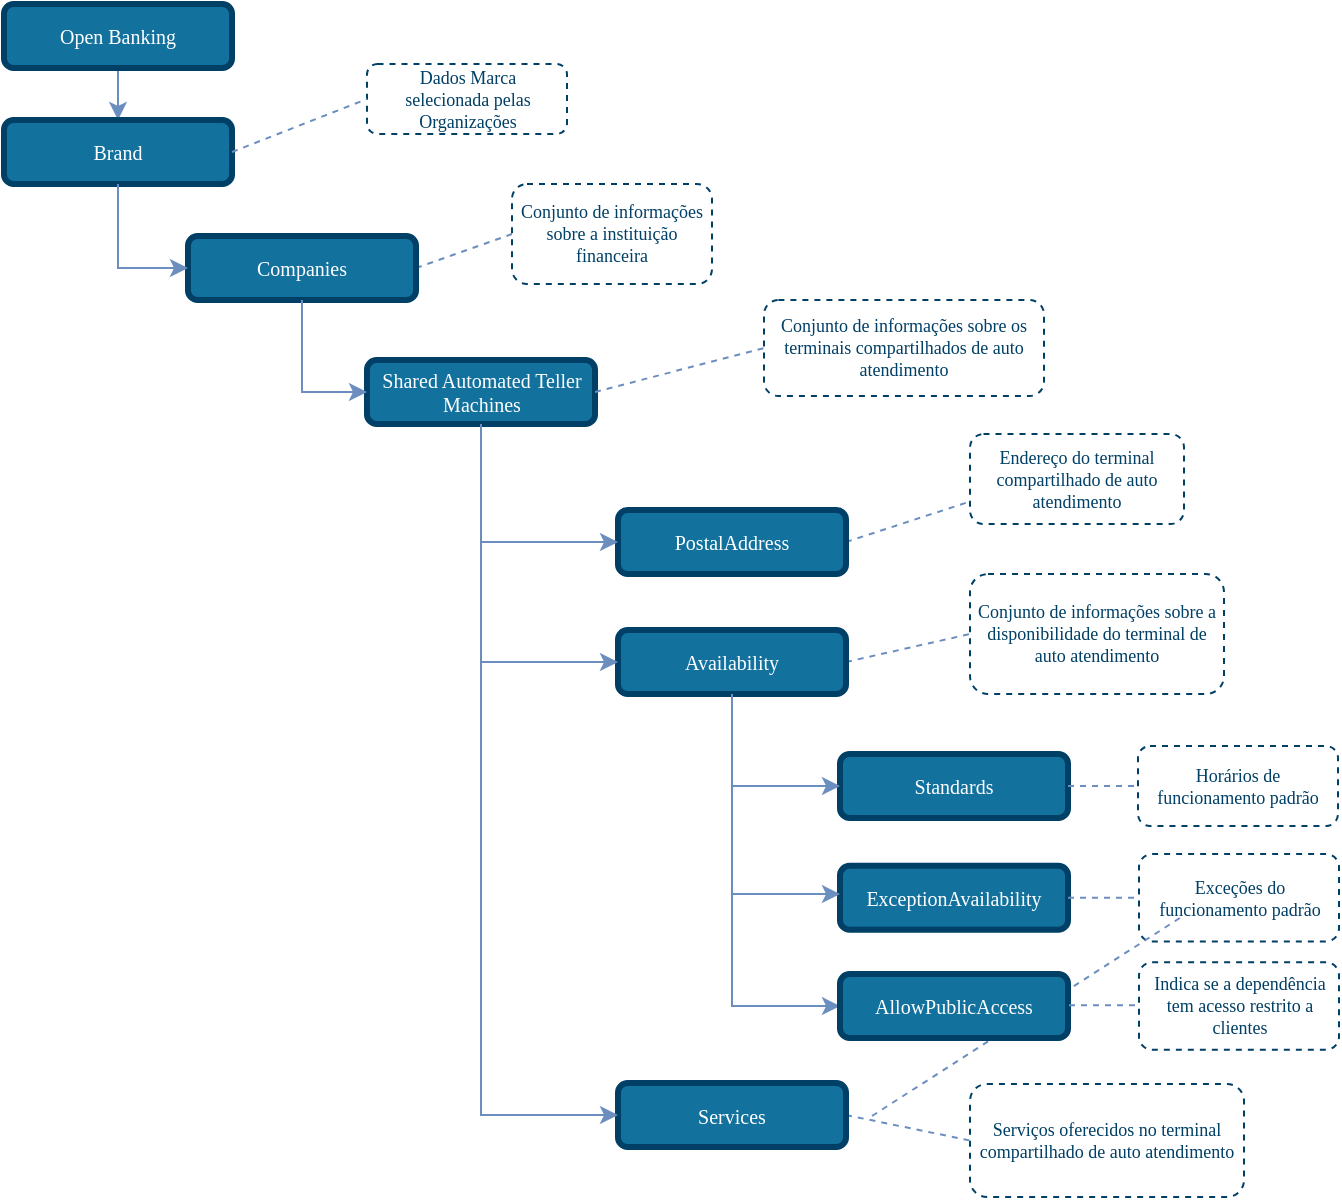 <mxfile version="13.7.9" type="device"><diagram id="pwx9f-JPc5i2mSrcDJkJ" name="Page-1"><mxGraphModel dx="1422" dy="862" grid="1" gridSize="10" guides="1" tooltips="1" connect="1" arrows="1" fold="1" page="1" pageScale="1" pageWidth="827" pageHeight="1169" math="0" shadow="0"><root><mxCell id="0"/><mxCell id="1" parent="0"/><mxCell id="CP8brj2QoUajFCljk4hs-6" style="edgeStyle=orthogonalEdgeStyle;rounded=0;orthogonalLoop=1;jettySize=auto;html=1;exitX=0.5;exitY=1;exitDx=0;exitDy=0;entryX=0.5;entryY=0;entryDx=0;entryDy=0;endSize=6;fillColor=#dae8fc;strokeColor=#6c8ebf;comic=0;shadow=0;backgroundOutline=0;snapToPoint=0;fixDash=0;endArrow=classic;endFill=1;" parent="1" source="CP8brj2QoUajFCljk4hs-1" target="K7QmRaTlfAqMgjyaSpq7-1" edge="1"><mxGeometry relative="1" as="geometry"><mxPoint x="217" y="110" as="targetPoint"/><Array as="points"><mxPoint x="217" y="75"/><mxPoint x="217" y="100"/></Array></mxGeometry></mxCell><mxCell id="CP8brj2QoUajFCljk4hs-1" value="Open Banking" style="rounded=1;whiteSpace=wrap;html=1;comic=0;shadow=0;backgroundOutline=0;snapToPoint=0;fixDash=0;strokeWidth=3;fontFamily=Verdana;fontStyle=0;labelBackgroundColor=none;labelBorderColor=none;fontSize=10;fillColor=#13719E;strokeColor=#003F66;fontColor=#ffffff;" parent="1" vertex="1"><mxGeometry x="160" y="45" width="114" height="32" as="geometry"/></mxCell><mxCell id="s8GSPq7UgO-F03P1_zAw-17" style="edgeStyle=none;rounded=1;orthogonalLoop=1;jettySize=auto;html=1;exitX=1;exitY=0.5;exitDx=0;exitDy=0;entryX=0;entryY=0.5;entryDx=0;entryDy=0;dashed=1;endArrow=none;endFill=0;endSize=6;strokeColor=#6C8EBF;" parent="1" source="skdPaxOKUVVu9bfk-Ge9-1" target="CP8brj2QoUajFCljk4hs-20" edge="1"><mxGeometry relative="1" as="geometry"/></mxCell><mxCell id="s8GSPq7UgO-F03P1_zAw-22" style="edgeStyle=none;rounded=1;orthogonalLoop=1;jettySize=auto;html=1;exitX=1;exitY=0.5;exitDx=0;exitDy=0;entryX=0;entryY=0.5;entryDx=0;entryDy=0;dashed=1;endArrow=none;endFill=0;endSize=6;strokeColor=#6C8EBF;" parent="1" source="CP8brj2QoUajFCljk4hs-12" target="s8GSPq7UgO-F03P1_zAw-21" edge="1"><mxGeometry relative="1" as="geometry"/></mxCell><mxCell id="CP8brj2QoUajFCljk4hs-12" value="Services" style="rounded=1;whiteSpace=wrap;html=1;comic=0;shadow=0;backgroundOutline=0;snapToPoint=0;fixDash=0;strokeWidth=3;fontFamily=Verdana;fontStyle=0;labelBackgroundColor=none;labelBorderColor=none;fontSize=10;fillColor=#13719E;strokeColor=#003F66;fontColor=#ffffff;" parent="1" vertex="1"><mxGeometry x="467" y="584.5" width="114" height="32" as="geometry"/></mxCell><mxCell id="CP8brj2QoUajFCljk4hs-20" value="&lt;font style=&quot;font-size: 9px&quot;&gt;Conjunto de informações sobre a instituição financeira&lt;/font&gt;" style="rounded=1;whiteSpace=wrap;html=1;shadow=0;comic=0;strokeColor=#003F66;strokeWidth=1;fillColor=#ffffff;gradientColor=#ffffff;fontFamily=Verdana;fontSize=9;fontColor=#003F66;dashed=1;spacingLeft=5;spacing=0;spacingRight=5;spacingBottom=5;spacingTop=5;align=center;verticalAlign=middle;" parent="1" vertex="1"><mxGeometry x="414" y="135" width="100" height="50" as="geometry"/></mxCell><mxCell id="s8GSPq7UgO-F03P1_zAw-1" value="Shared Automated Teller Machines" style="rounded=1;whiteSpace=wrap;html=1;comic=0;shadow=0;backgroundOutline=0;snapToPoint=0;fixDash=0;strokeWidth=3;fontFamily=Verdana;fontStyle=0;labelBackgroundColor=none;labelBorderColor=none;fontSize=10;fillColor=#13719E;strokeColor=#003F66;fontColor=#ffffff;" parent="1" vertex="1"><mxGeometry x="341.5" y="223" width="114" height="32" as="geometry"/></mxCell><mxCell id="skdPaxOKUVVu9bfk-Ge9-1" value="Companies" style="rounded=1;whiteSpace=wrap;html=1;comic=0;shadow=0;backgroundOutline=0;snapToPoint=0;fixDash=0;strokeWidth=3;fontFamily=Verdana;fontStyle=0;labelBackgroundColor=none;labelBorderColor=none;fontSize=10;fillColor=#13719E;strokeColor=#003F66;fontColor=#ffffff;" parent="1" vertex="1"><mxGeometry x="252" y="161" width="114" height="32" as="geometry"/></mxCell><mxCell id="s8GSPq7UgO-F03P1_zAw-23" style="edgeStyle=none;rounded=1;orthogonalLoop=1;jettySize=auto;html=1;exitX=1;exitY=0.5;exitDx=0;exitDy=0;entryX=0;entryY=0.5;entryDx=0;entryDy=0;dashed=1;endArrow=none;endFill=0;endSize=6;strokeColor=#6C8EBF;" parent="1" source="s8GSPq7UgO-F03P1_zAw-2" target="s8GSPq7UgO-F03P1_zAw-19" edge="1"><mxGeometry relative="1" as="geometry"/></mxCell><mxCell id="FNC0KotiD_Wt6QfRI8mR-9" value="" style="edgeStyle=orthogonalEdgeStyle;rounded=0;orthogonalLoop=1;jettySize=auto;html=1;entryX=0;entryY=0.5;entryDx=0;entryDy=0;strokeColor=#6C8EBF;" parent="1" source="s8GSPq7UgO-F03P1_zAw-2" target="FNC0KotiD_Wt6QfRI8mR-5" edge="1"><mxGeometry relative="1" as="geometry"><Array as="points"><mxPoint x="524" y="546"/></Array></mxGeometry></mxCell><mxCell id="s8GSPq7UgO-F03P1_zAw-2" value="Availability" style="rounded=1;comic=0;shadow=0;backgroundOutline=0;snapToPoint=0;fixDash=0;strokeWidth=3;fontFamily=Verdana;fontStyle=0;labelBorderColor=none;labelBackgroundColor=none;whiteSpace=wrap;html=1;fontSize=10;fillColor=#13719E;strokeColor=#003F66;fontColor=#ffffff;" parent="1" vertex="1"><mxGeometry x="467" y="358" width="114" height="32" as="geometry"/></mxCell><mxCell id="s8GSPq7UgO-F03P1_zAw-16" style="rounded=1;orthogonalLoop=1;jettySize=auto;html=1;exitX=1;exitY=0.5;exitDx=0;exitDy=0;entryX=0;entryY=0.75;entryDx=0;entryDy=0;endArrow=none;endFill=0;endSize=6;strokeColor=#6C8EBF;dashed=1;" parent="1" source="s8GSPq7UgO-F03P1_zAw-3" target="s8GSPq7UgO-F03P1_zAw-15" edge="1"><mxGeometry relative="1" as="geometry"/></mxCell><mxCell id="s8GSPq7UgO-F03P1_zAw-3" value="PostalAddress" style="rounded=1;comic=0;shadow=0;backgroundOutline=0;snapToPoint=0;fixDash=0;strokeWidth=3;fontFamily=Verdana;fontStyle=0;labelBorderColor=none;labelBackgroundColor=none;whiteSpace=wrap;html=1;fontSize=10;fillColor=#13719E;strokeColor=#003F66;fontColor=#ffffff;" parent="1" vertex="1"><mxGeometry x="467" y="298" width="114" height="32" as="geometry"/></mxCell><mxCell id="s8GSPq7UgO-F03P1_zAw-15" value="&lt;font style=&quot;font-size: 9px&quot;&gt;Endereço&lt;/font&gt;&amp;nbsp;do terminal compartilhado de auto atendimento" style="rounded=1;whiteSpace=wrap;html=1;shadow=0;comic=0;strokeColor=#003F66;strokeWidth=1;fillColor=#ffffff;gradientColor=#ffffff;fontFamily=Verdana;fontSize=9;fontColor=#003F66;dashed=1;spacingLeft=5;spacing=0;spacingRight=5;spacingBottom=5;spacingTop=5;align=center;verticalAlign=middle;" parent="1" vertex="1"><mxGeometry x="643" y="260" width="107" height="45" as="geometry"/></mxCell><mxCell id="s8GSPq7UgO-F03P1_zAw-19" value="&lt;font style=&quot;font-size: 9px&quot;&gt;Conjunto de informações sobre a disponibilidade do terminal de auto atendimento&lt;br&gt;&lt;/font&gt;" style="rounded=1;whiteSpace=wrap;html=1;shadow=0;comic=0;strokeColor=#003F66;strokeWidth=1;fillColor=#ffffff;gradientColor=#ffffff;fontFamily=Verdana;fontSize=9;fontColor=#003F66;dashed=1;spacingLeft=5;spacing=0;spacingRight=5;spacingBottom=5;spacingTop=5;align=center;verticalAlign=middle;" parent="1" vertex="1"><mxGeometry x="643" y="330" width="127" height="60" as="geometry"/></mxCell><mxCell id="s8GSPq7UgO-F03P1_zAw-21" value="&lt;font style=&quot;font-size: 9px&quot;&gt;Serviços oferecidos no terminal compartilhado de auto atendimento&lt;br&gt;&lt;/font&gt;" style="rounded=1;whiteSpace=wrap;html=1;shadow=0;comic=0;strokeColor=#003F66;strokeWidth=1;fillColor=#ffffff;gradientColor=#ffffff;fontFamily=Verdana;fontSize=9;fontColor=#003F66;dashed=1;spacingLeft=5;spacing=0;spacingRight=5;spacingBottom=5;spacingTop=5;align=center;verticalAlign=middle;" parent="1" vertex="1"><mxGeometry x="643" y="585" width="137" height="56.5" as="geometry"/></mxCell><mxCell id="UKijcxdELqQ3lG6I_cNB-1" value="Standards" style="rounded=1;comic=0;shadow=0;backgroundOutline=0;snapToPoint=0;fixDash=0;strokeWidth=3;fontFamily=Verdana;fontStyle=0;labelBorderColor=none;labelBackgroundColor=none;whiteSpace=wrap;html=1;fontSize=10;fillColor=#13719E;strokeColor=#003F66;fontColor=#ffffff;" parent="1" vertex="1"><mxGeometry x="578" y="420" width="114" height="32" as="geometry"/></mxCell><mxCell id="UKijcxdELqQ3lG6I_cNB-4" value="ExceptionAvailability" style="rounded=1;comic=0;shadow=0;backgroundOutline=0;snapToPoint=0;fixDash=0;strokeWidth=3;fontFamily=Verdana;fontStyle=0;labelBorderColor=none;labelBackgroundColor=none;whiteSpace=wrap;html=1;fontSize=10;fillColor=#13719E;strokeColor=#003F66;fontColor=#ffffff;" parent="1" vertex="1"><mxGeometry x="578" y="475.88" width="114" height="32" as="geometry"/></mxCell><mxCell id="UKijcxdELqQ3lG6I_cNB-10" value="&lt;font style=&quot;font-size: 9px&quot;&gt;Horários de funcionamento padrão&lt;/font&gt;" style="rounded=1;whiteSpace=wrap;html=1;shadow=0;comic=0;strokeColor=#003F66;strokeWidth=1;fillColor=#ffffff;gradientColor=#ffffff;fontFamily=Verdana;fontSize=9;fontColor=#003F66;dashed=1;spacingLeft=5;spacing=0;spacingRight=5;spacingBottom=5;spacingTop=5;align=center;verticalAlign=middle;" parent="1" vertex="1"><mxGeometry x="727" y="416" width="100" height="40" as="geometry"/></mxCell><mxCell id="UKijcxdELqQ3lG6I_cNB-11" value="Exceções do funcionamento padrão" style="rounded=1;whiteSpace=wrap;html=1;shadow=0;comic=0;strokeColor=#003F66;strokeWidth=1;fillColor=#ffffff;gradientColor=#ffffff;fontFamily=Verdana;fontSize=9;fontColor=#003F66;dashed=1;spacingLeft=5;spacing=0;spacingRight=5;spacingBottom=5;spacingTop=5;align=center;verticalAlign=middle;" parent="1" vertex="1"><mxGeometry x="727.5" y="470" width="100" height="43.75" as="geometry"/></mxCell><mxCell id="UKijcxdELqQ3lG6I_cNB-12" style="edgeStyle=none;rounded=1;orthogonalLoop=1;jettySize=auto;html=1;exitX=1;exitY=0.5;exitDx=0;exitDy=0;entryX=0;entryY=0.5;entryDx=0;entryDy=0;dashed=1;endArrow=none;endFill=0;endSize=6;strokeColor=#6C8EBF;" parent="1" source="UKijcxdELqQ3lG6I_cNB-1" target="UKijcxdELqQ3lG6I_cNB-10" edge="1"><mxGeometry relative="1" as="geometry"><mxPoint x="652.5" y="383.5" as="sourcePoint"/><mxPoint x="738.5" y="413.5" as="targetPoint"/></mxGeometry></mxCell><mxCell id="UKijcxdELqQ3lG6I_cNB-13" style="edgeStyle=none;rounded=1;orthogonalLoop=1;jettySize=auto;html=1;exitX=1;exitY=0.5;exitDx=0;exitDy=0;entryX=0;entryY=0.5;entryDx=0;entryDy=0;dashed=1;endArrow=none;endFill=0;endSize=6;strokeColor=#6C8EBF;" parent="1" source="UKijcxdELqQ3lG6I_cNB-4" target="UKijcxdELqQ3lG6I_cNB-11" edge="1"><mxGeometry relative="1" as="geometry"><mxPoint x="662.5" y="393.5" as="sourcePoint"/><mxPoint x="728.5" y="345.5" as="targetPoint"/></mxGeometry></mxCell><mxCell id="UKijcxdELqQ3lG6I_cNB-18" style="edgeStyle=none;rounded=1;orthogonalLoop=1;jettySize=auto;html=1;exitX=1;exitY=0.5;exitDx=0;exitDy=0;entryX=0;entryY=0.5;entryDx=0;entryDy=0;dashed=1;endArrow=none;endFill=0;endSize=6;strokeColor=#6C8EBF;" parent="1" target="UKijcxdELqQ3lG6I_cNB-16" edge="1"><mxGeometry relative="1" as="geometry"><mxPoint x="594" y="601" as="sourcePoint"/><mxPoint x="748.5" y="501.625" as="targetPoint"/></mxGeometry></mxCell><mxCell id="K7QmRaTlfAqMgjyaSpq7-1" value="Brand" style="rounded=1;whiteSpace=wrap;html=1;comic=0;shadow=0;backgroundOutline=0;snapToPoint=0;fixDash=0;strokeWidth=3;fontFamily=Verdana;fontStyle=0;labelBackgroundColor=none;labelBorderColor=none;fontSize=10;fillColor=#13719E;strokeColor=#003F66;fontColor=#ffffff;" parent="1" vertex="1"><mxGeometry x="160" y="103" width="114" height="32" as="geometry"/></mxCell><mxCell id="K7QmRaTlfAqMgjyaSpq7-4" value="Dados Marca selecionada pelas Organizações" style="rounded=1;whiteSpace=wrap;html=1;shadow=0;comic=0;strokeColor=#003F66;strokeWidth=1;fillColor=#ffffff;gradientColor=#ffffff;fontFamily=Verdana;fontSize=9;fontColor=#003F66;dashed=1;spacingLeft=5;spacing=0;spacingRight=5;spacingBottom=5;spacingTop=5;align=center;verticalAlign=middle;" parent="1" vertex="1"><mxGeometry x="341.5" y="75" width="100" height="35" as="geometry"/></mxCell><mxCell id="K7QmRaTlfAqMgjyaSpq7-5" style="edgeStyle=none;rounded=1;orthogonalLoop=1;jettySize=auto;html=1;exitX=1;exitY=0.5;exitDx=0;exitDy=0;entryX=0;entryY=0.5;entryDx=0;entryDy=0;dashed=1;endArrow=none;endFill=0;endSize=6;strokeColor=#6C8EBF;" parent="1" source="K7QmRaTlfAqMgjyaSpq7-1" target="K7QmRaTlfAqMgjyaSpq7-4" edge="1"><mxGeometry relative="1" as="geometry"><mxPoint x="284" y="187" as="sourcePoint"/><mxPoint x="354" y="178" as="targetPoint"/></mxGeometry></mxCell><mxCell id="OAy02YRHIrdxpTnyVIux-4" style="edgeStyle=orthogonalEdgeStyle;rounded=0;orthogonalLoop=1;jettySize=auto;html=1;exitX=0.5;exitY=1;exitDx=0;exitDy=0;entryX=0;entryY=0.5;entryDx=0;entryDy=0;strokeColor=#6C8EBF;endArrow=classic;endFill=1;" parent="1" source="K7QmRaTlfAqMgjyaSpq7-1" target="skdPaxOKUVVu9bfk-Ge9-1" edge="1"><mxGeometry relative="1" as="geometry"><mxPoint x="90" y="242.25" as="sourcePoint"/><mxPoint x="133" y="297.75" as="targetPoint"/></mxGeometry></mxCell><mxCell id="OAy02YRHIrdxpTnyVIux-5" style="edgeStyle=orthogonalEdgeStyle;rounded=0;orthogonalLoop=1;jettySize=auto;html=1;exitX=0.5;exitY=1;exitDx=0;exitDy=0;entryX=0;entryY=0.5;entryDx=0;entryDy=0;strokeColor=#6C8EBF;endArrow=classic;endFill=1;" parent="1" source="skdPaxOKUVVu9bfk-Ge9-1" target="s8GSPq7UgO-F03P1_zAw-1" edge="1"><mxGeometry relative="1" as="geometry"><mxPoint x="227" y="145" as="sourcePoint"/><mxPoint x="262" y="187" as="targetPoint"/></mxGeometry></mxCell><mxCell id="OAy02YRHIrdxpTnyVIux-8" style="edgeStyle=orthogonalEdgeStyle;rounded=0;orthogonalLoop=1;jettySize=auto;html=1;exitX=0.5;exitY=1;exitDx=0;exitDy=0;entryX=0;entryY=0.5;entryDx=0;entryDy=0;strokeColor=#6C8EBF;endArrow=classic;endFill=1;" parent="1" source="s8GSPq7UgO-F03P1_zAw-1" target="s8GSPq7UgO-F03P1_zAw-3" edge="1"><mxGeometry relative="1" as="geometry"><mxPoint x="329" y="359.5" as="sourcePoint"/><mxPoint x="361.5" y="405.5" as="targetPoint"/></mxGeometry></mxCell><mxCell id="OAy02YRHIrdxpTnyVIux-10" style="edgeStyle=orthogonalEdgeStyle;rounded=0;orthogonalLoop=1;jettySize=auto;html=1;exitX=0.5;exitY=1;exitDx=0;exitDy=0;entryX=0;entryY=0.5;entryDx=0;entryDy=0;strokeColor=#6C8EBF;endArrow=classic;endFill=1;" parent="1" source="s8GSPq7UgO-F03P1_zAw-1" target="s8GSPq7UgO-F03P1_zAw-2" edge="1"><mxGeometry relative="1" as="geometry"><mxPoint x="300" y="350" as="sourcePoint"/><mxPoint x="332.5" y="396" as="targetPoint"/></mxGeometry></mxCell><mxCell id="OAy02YRHIrdxpTnyVIux-11" style="edgeStyle=orthogonalEdgeStyle;rounded=0;orthogonalLoop=1;jettySize=auto;html=1;exitX=0.5;exitY=1;exitDx=0;exitDy=0;entryX=0;entryY=0.5;entryDx=0;entryDy=0;strokeColor=#6C8EBF;endArrow=classic;endFill=1;" parent="1" source="s8GSPq7UgO-F03P1_zAw-2" target="UKijcxdELqQ3lG6I_cNB-1" edge="1"><mxGeometry relative="1" as="geometry"><mxPoint x="431" y="464" as="sourcePoint"/><mxPoint x="463.5" y="510" as="targetPoint"/></mxGeometry></mxCell><mxCell id="OAy02YRHIrdxpTnyVIux-12" style="edgeStyle=orthogonalEdgeStyle;rounded=0;orthogonalLoop=1;jettySize=auto;html=1;exitX=0.5;exitY=1;exitDx=0;exitDy=0;strokeColor=#6C8EBF;endArrow=classic;endFill=1;" parent="1" edge="1"><mxGeometry relative="1" as="geometry"><mxPoint x="524" y="390" as="sourcePoint"/><mxPoint x="578" y="490" as="targetPoint"/><Array as="points"><mxPoint x="524" y="490"/></Array></mxGeometry></mxCell><mxCell id="OAy02YRHIrdxpTnyVIux-14" style="edgeStyle=orthogonalEdgeStyle;rounded=0;orthogonalLoop=1;jettySize=auto;html=1;exitX=0.5;exitY=1;exitDx=0;exitDy=0;entryX=0;entryY=0.5;entryDx=0;entryDy=0;strokeColor=#6C8EBF;endArrow=classic;endFill=1;" parent="1" source="s8GSPq7UgO-F03P1_zAw-1" target="CP8brj2QoUajFCljk4hs-12" edge="1"><mxGeometry relative="1" as="geometry"><mxPoint x="389" y="273" as="sourcePoint"/><mxPoint x="421.5" y="319" as="targetPoint"/><Array as="points"><mxPoint x="399" y="600"/></Array></mxGeometry></mxCell><mxCell id="OAy02YRHIrdxpTnyVIux-15" value="&lt;font style=&quot;font-size: 9px&quot;&gt;Conjunto de informações sobre os terminais compartilhados de auto atendimento&lt;/font&gt;" style="rounded=1;whiteSpace=wrap;html=1;shadow=0;comic=0;strokeColor=#003F66;strokeWidth=1;fillColor=#ffffff;gradientColor=#ffffff;fontFamily=Verdana;fontSize=9;fontColor=#003F66;dashed=1;spacingLeft=5;spacing=0;spacingRight=5;spacingBottom=5;spacingTop=5;align=center;verticalAlign=middle;" parent="1" vertex="1"><mxGeometry x="540" y="193" width="140" height="48" as="geometry"/></mxCell><mxCell id="OAy02YRHIrdxpTnyVIux-16" style="edgeStyle=none;rounded=1;orthogonalLoop=1;jettySize=auto;html=1;exitX=1;exitY=0.5;exitDx=0;exitDy=0;entryX=0;entryY=0.5;entryDx=0;entryDy=0;dashed=1;endArrow=none;endFill=0;endSize=6;strokeColor=#6C8EBF;" parent="1" source="s8GSPq7UgO-F03P1_zAw-1" target="OAy02YRHIrdxpTnyVIux-15" edge="1"><mxGeometry relative="1" as="geometry"><mxPoint x="500" y="219" as="sourcePoint"/><mxPoint x="609" y="283" as="targetPoint"/></mxGeometry></mxCell><mxCell id="FNC0KotiD_Wt6QfRI8mR-5" value="AllowPublicAccess" style="rounded=1;comic=0;shadow=0;backgroundOutline=0;snapToPoint=0;fixDash=0;strokeWidth=3;fontFamily=Verdana;fontStyle=0;labelBorderColor=none;labelBackgroundColor=none;whiteSpace=wrap;html=1;fontSize=10;fillColor=#13719E;strokeColor=#003F66;fontColor=#ffffff;" parent="1" vertex="1"><mxGeometry x="578" y="530" width="114" height="32" as="geometry"/></mxCell><mxCell id="FNC0KotiD_Wt6QfRI8mR-10" value="Indica se a dependência tem acesso restrito a clientes" style="rounded=1;whiteSpace=wrap;html=1;shadow=0;comic=0;strokeColor=#003F66;strokeWidth=1;fillColor=#ffffff;gradientColor=#ffffff;fontFamily=Verdana;fontSize=9;fontColor=#003F66;dashed=1;spacingLeft=5;spacing=0;spacingRight=5;spacingBottom=5;spacingTop=5;align=center;verticalAlign=middle;" parent="1" vertex="1"><mxGeometry x="727.5" y="524.13" width="100" height="43.75" as="geometry"/></mxCell><mxCell id="FNC0KotiD_Wt6QfRI8mR-12" style="edgeStyle=none;rounded=1;orthogonalLoop=1;jettySize=auto;html=1;exitX=1;exitY=0.5;exitDx=0;exitDy=0;entryX=0;entryY=0.5;entryDx=0;entryDy=0;dashed=1;endArrow=none;endFill=0;endSize=6;strokeColor=#6C8EBF;" parent="1" edge="1"><mxGeometry relative="1" as="geometry"><mxPoint x="692.5" y="545.59" as="sourcePoint"/><mxPoint x="727.5" y="545.59" as="targetPoint"/></mxGeometry></mxCell></root></mxGraphModel></diagram></mxfile>